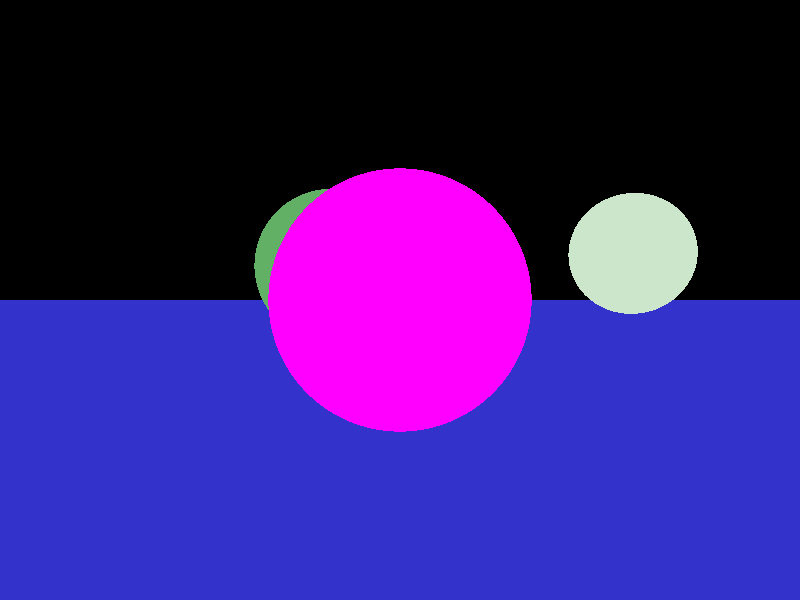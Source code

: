 camera {
  location  <0, 0, 14>
  up        <0,  1,  0>
  right     <1.33333, 0,  0>
  look_at   <0, 0, 0>
}

light_source {<-100, 100, 100> color rgb <1.5, 1.5, 1.5>}


sphere { <0, 0, 0>, 3
  pigment { color rgbf <1.0, 0.0, 1.0, 0.5>}
  finish {ambient 0.2 diffuse 0.4  refraction 1.0 ior 1.33}
}

sphere { <2, 1, -4>, 2.3
  pigment { color rgb <0.38, 0.69, 0.40>}
  finish {ambient 0.4 diffuse 0.8}
}

sphere { <-5, 1, 1>, 1.3
  pigment { color rgb <0.8, 0.9, 0.8>}
  finish {ambient 0.4 diffuse 0.8 reflection 0.5}
}

plane {<0, 1, 0>, -4
  pigment {color rgb <0.2, 0.2, 0.8>}
  finish {ambient 0.4 diffuse 0.8}
}
